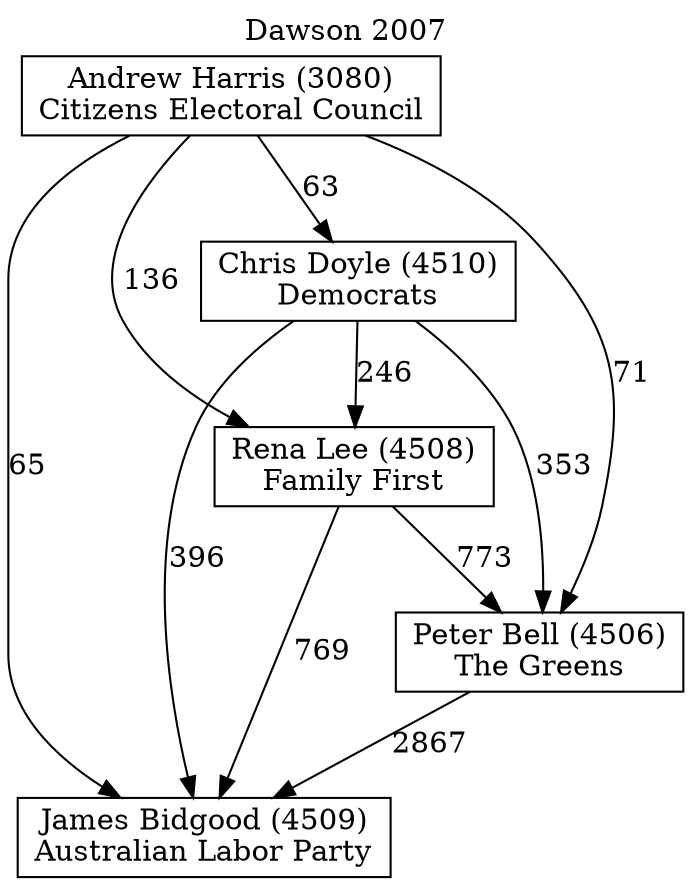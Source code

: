 // House preference flow
digraph "James Bidgood (4509)_Dawson_2007" {
	graph [label="Dawson 2007" labelloc=t mclimit=10]
	node [shape=box]
	"Andrew Harris (3080)" [label="Andrew Harris (3080)
Citizens Electoral Council"]
	"Chris Doyle (4510)" [label="Chris Doyle (4510)
Democrats"]
	"James Bidgood (4509)" [label="James Bidgood (4509)
Australian Labor Party"]
	"Peter Bell (4506)" [label="Peter Bell (4506)
The Greens"]
	"Rena Lee (4508)" [label="Rena Lee (4508)
Family First"]
	"Andrew Harris (3080)" -> "Chris Doyle (4510)" [label=63]
	"Andrew Harris (3080)" -> "James Bidgood (4509)" [label=65]
	"Andrew Harris (3080)" -> "Peter Bell (4506)" [label=71]
	"Andrew Harris (3080)" -> "Rena Lee (4508)" [label=136]
	"Chris Doyle (4510)" -> "James Bidgood (4509)" [label=396]
	"Chris Doyle (4510)" -> "Peter Bell (4506)" [label=353]
	"Chris Doyle (4510)" -> "Rena Lee (4508)" [label=246]
	"Peter Bell (4506)" -> "James Bidgood (4509)" [label=2867]
	"Rena Lee (4508)" -> "James Bidgood (4509)" [label=769]
	"Rena Lee (4508)" -> "Peter Bell (4506)" [label=773]
}
